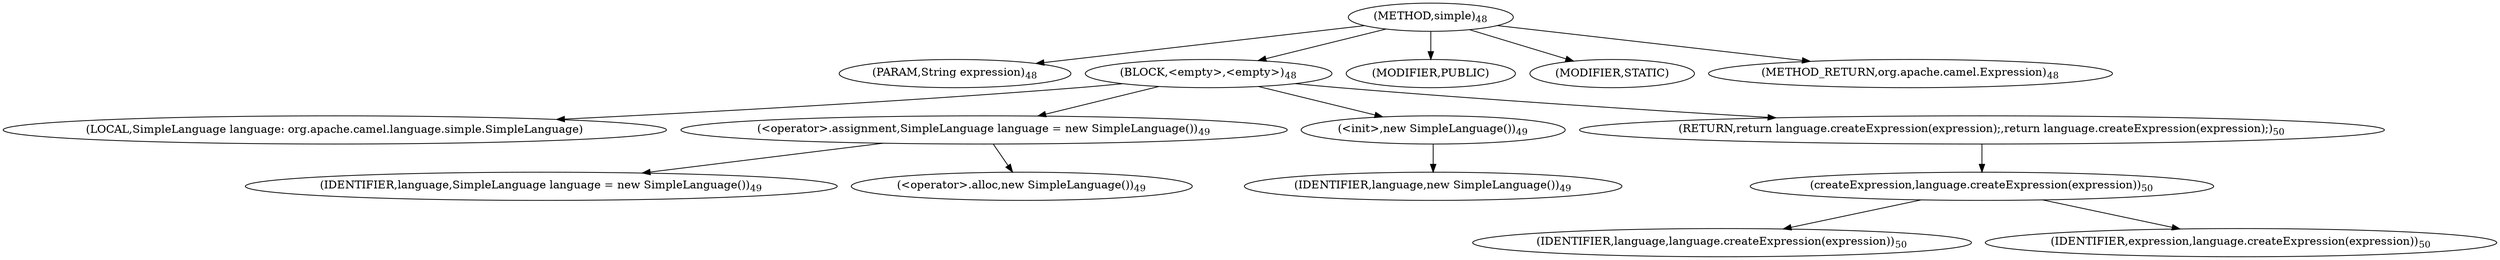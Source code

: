 digraph "simple" {  
"46" [label = <(METHOD,simple)<SUB>48</SUB>> ]
"47" [label = <(PARAM,String expression)<SUB>48</SUB>> ]
"48" [label = <(BLOCK,&lt;empty&gt;,&lt;empty&gt;)<SUB>48</SUB>> ]
"4" [label = <(LOCAL,SimpleLanguage language: org.apache.camel.language.simple.SimpleLanguage)> ]
"49" [label = <(&lt;operator&gt;.assignment,SimpleLanguage language = new SimpleLanguage())<SUB>49</SUB>> ]
"50" [label = <(IDENTIFIER,language,SimpleLanguage language = new SimpleLanguage())<SUB>49</SUB>> ]
"51" [label = <(&lt;operator&gt;.alloc,new SimpleLanguage())<SUB>49</SUB>> ]
"52" [label = <(&lt;init&gt;,new SimpleLanguage())<SUB>49</SUB>> ]
"3" [label = <(IDENTIFIER,language,new SimpleLanguage())<SUB>49</SUB>> ]
"53" [label = <(RETURN,return language.createExpression(expression);,return language.createExpression(expression);)<SUB>50</SUB>> ]
"54" [label = <(createExpression,language.createExpression(expression))<SUB>50</SUB>> ]
"55" [label = <(IDENTIFIER,language,language.createExpression(expression))<SUB>50</SUB>> ]
"56" [label = <(IDENTIFIER,expression,language.createExpression(expression))<SUB>50</SUB>> ]
"57" [label = <(MODIFIER,PUBLIC)> ]
"58" [label = <(MODIFIER,STATIC)> ]
"59" [label = <(METHOD_RETURN,org.apache.camel.Expression)<SUB>48</SUB>> ]
  "46" -> "47" 
  "46" -> "48" 
  "46" -> "57" 
  "46" -> "58" 
  "46" -> "59" 
  "48" -> "4" 
  "48" -> "49" 
  "48" -> "52" 
  "48" -> "53" 
  "49" -> "50" 
  "49" -> "51" 
  "52" -> "3" 
  "53" -> "54" 
  "54" -> "55" 
  "54" -> "56" 
}
